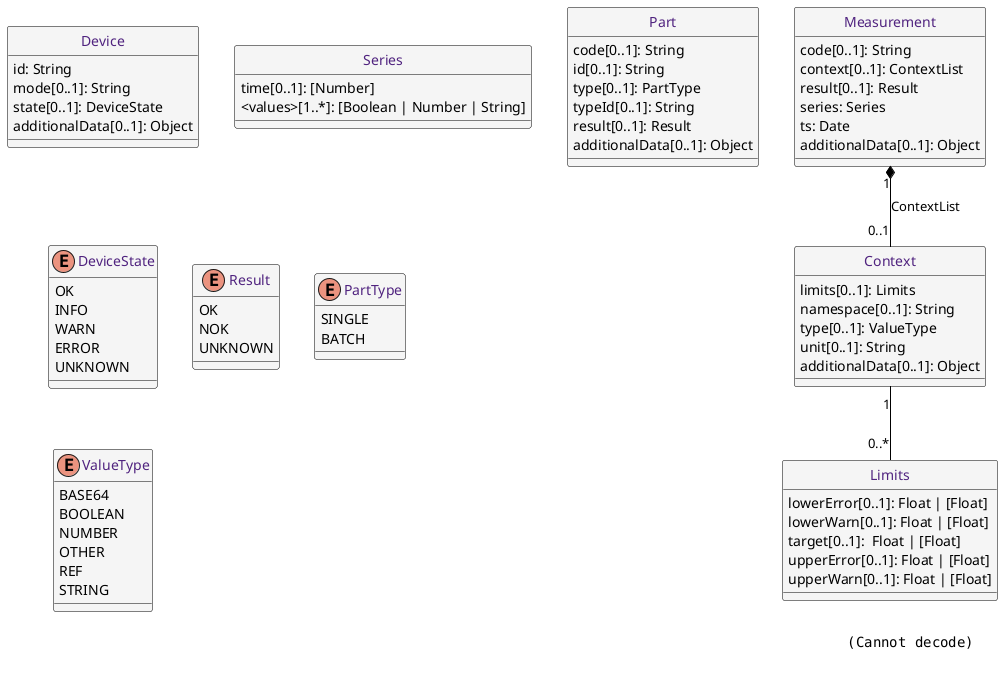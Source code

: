 @startuml

skinparam class {
	BorderColor black
	FontColor #50237f
	BackgroundColor #f5f5f5
	ArrowColor black
}
hide class circle

skinparam stereotype {
	CBackgroundColor white
	EBackgroundColor white
}

skinparam legend {
	BorderColor white
	BackgroundColor white
}

class Device {
	id: String
	mode[0..1]: String
	state[0..1]: DeviceState
	additionalData[0..1]: Object
}

class Measurement {
	code[0..1]: String
	context[0..1]: ContextList
	result[0..1]: Result
	series: Series
	ts: Date
	additionalData[0..1]: Object
}

class Context {
	limits[0..1]: Limits
	namespace[0..1]: String
	type[0..1]: ValueType
	unit[0..1]: String
	additionalData[0..1]: Object
}

class Limits {
	lowerError[0..1]: Float | [Float]
	lowerWarn[0..1]: Float | [Float]
	target[0..1]:  Float | [Float]
	upperError[0..1]: Float | [Float]
	upperWarn[0..1]: Float | [Float]
}

class Series {
	time[0..1]: [Number]
	<values>[1..*]: [Boolean | Number | String]
}

class Part {
	code[0..1]: String
	id[0..1]: String
	type[0..1]: PartType
	typeId[0..1]: String
	result[0..1]: Result
	additionalData[0..1]: Object
}

enum DeviceState {
	OK
	INFO
	WARN
	ERROR
	UNKNOWN
}

enum Result {
	OK
	NOK
	UNKNOWN
}

enum PartType {
	SINGLE
	BATCH
}

enum ValueType {
	BASE64
	BOOLEAN
	NUMBER
	OTHER
	REF
	STRING
}

Measurement "1" *-- "0..1" Context : ContextList
Context "1" -- "0..*" Limits


sprite $aggregation jar:archimate/aggregation
sprite $composition jar:archimate/composition
sprite $specialisation jar:archimate/specialisation
sprite $association jar:archimate/association
sprite $object      jar:archimate/object

legend right
<img:legend.svg>
endlegend

@enduml